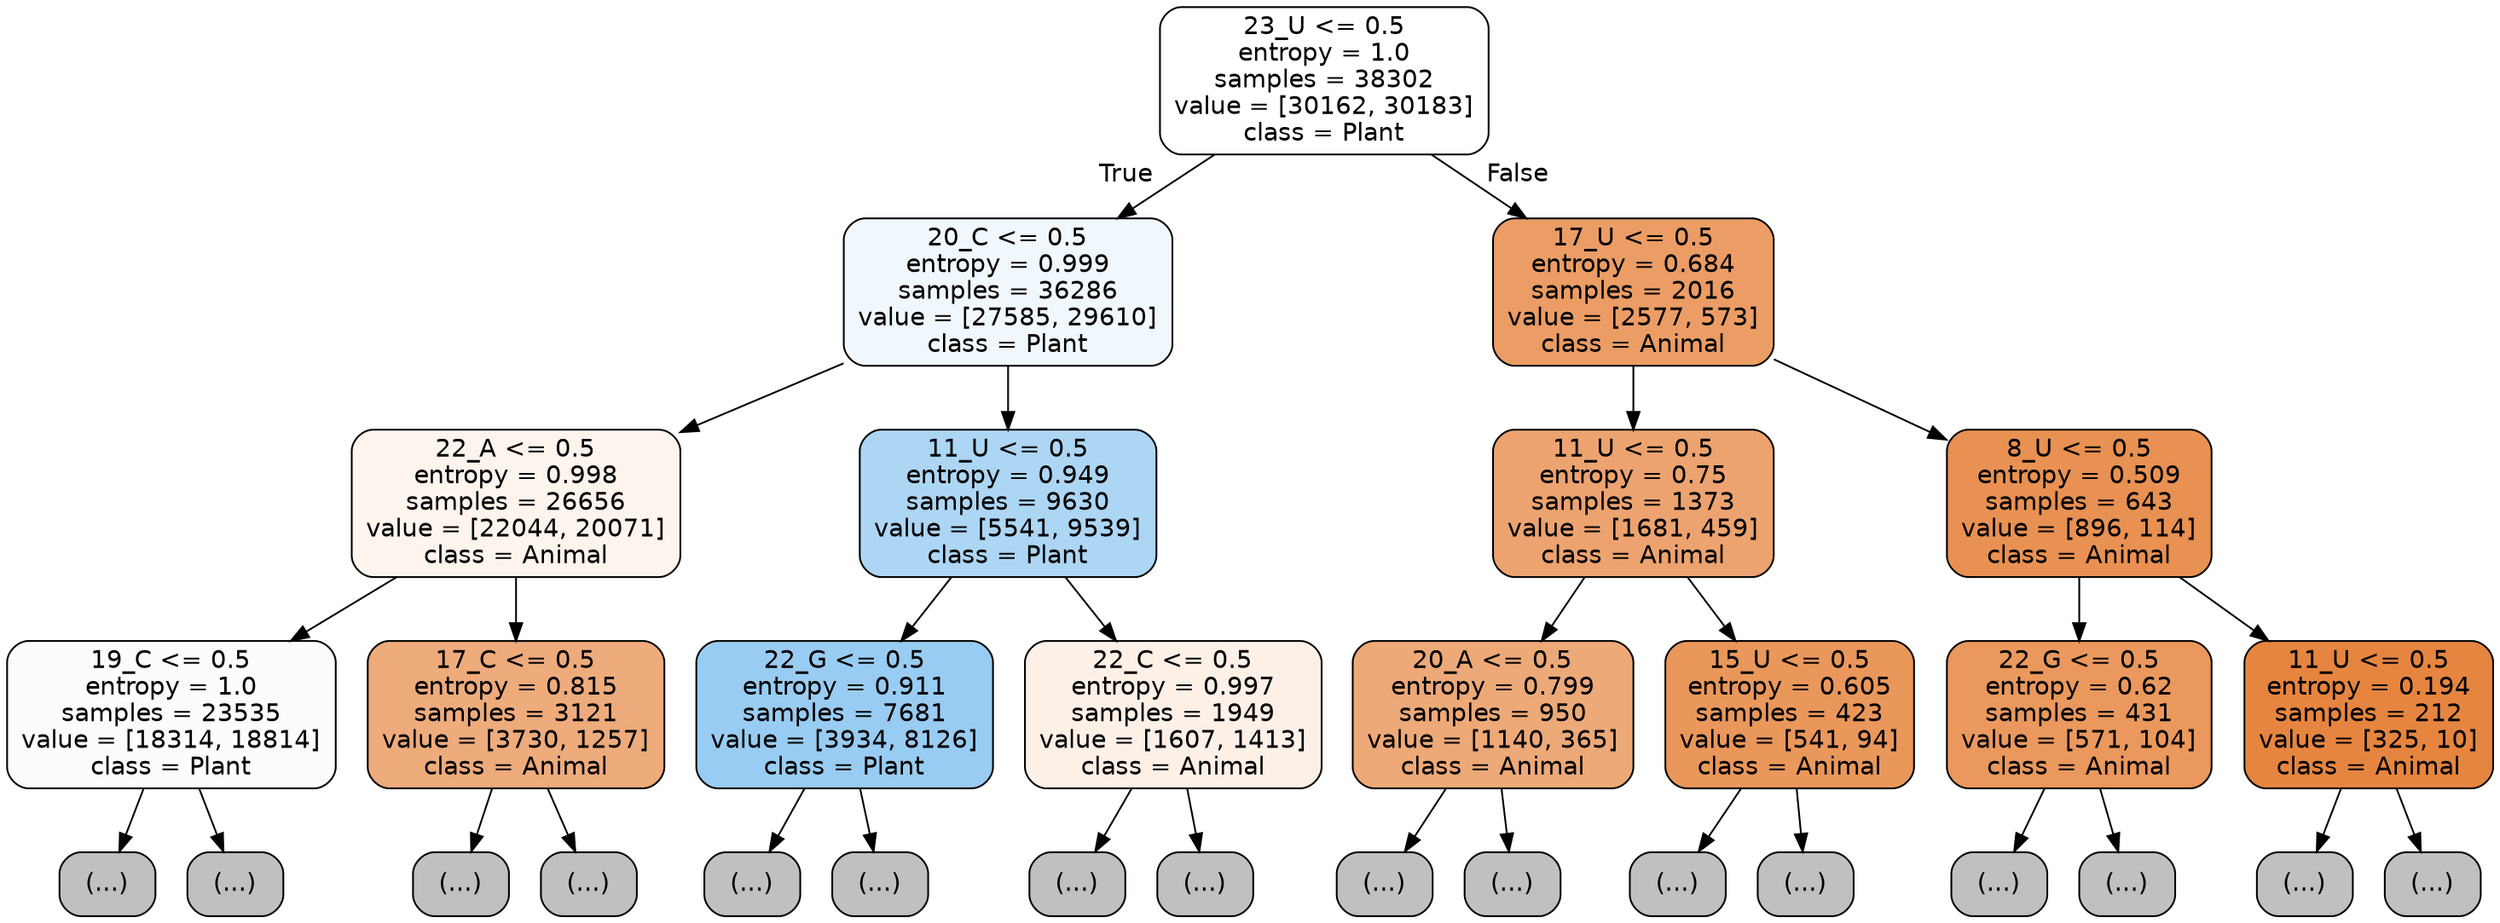 digraph Tree {
node [shape=box, style="filled, rounded", color="black", fontname="helvetica"] ;
edge [fontname="helvetica"] ;
0 [label="23_U <= 0.5\nentropy = 1.0\nsamples = 38302\nvalue = [30162, 30183]\nclass = Plant", fillcolor="#ffffff"] ;
1 [label="20_C <= 0.5\nentropy = 0.999\nsamples = 36286\nvalue = [27585, 29610]\nclass = Plant", fillcolor="#f1f8fd"] ;
0 -> 1 [labeldistance=2.5, labelangle=45, headlabel="True"] ;
2 [label="22_A <= 0.5\nentropy = 0.998\nsamples = 26656\nvalue = [22044, 20071]\nclass = Animal", fillcolor="#fdf4ed"] ;
1 -> 2 ;
3 [label="19_C <= 0.5\nentropy = 1.0\nsamples = 23535\nvalue = [18314, 18814]\nclass = Plant", fillcolor="#fafcfe"] ;
2 -> 3 ;
4 [label="(...)", fillcolor="#C0C0C0"] ;
3 -> 4 ;
8287 [label="(...)", fillcolor="#C0C0C0"] ;
3 -> 8287 ;
11076 [label="17_C <= 0.5\nentropy = 0.815\nsamples = 3121\nvalue = [3730, 1257]\nclass = Animal", fillcolor="#eeab7c"] ;
2 -> 11076 ;
11077 [label="(...)", fillcolor="#C0C0C0"] ;
11076 -> 11077 ;
12182 [label="(...)", fillcolor="#C0C0C0"] ;
11076 -> 12182 ;
12499 [label="11_U <= 0.5\nentropy = 0.949\nsamples = 9630\nvalue = [5541, 9539]\nclass = Plant", fillcolor="#acd6f4"] ;
1 -> 12499 ;
12500 [label="22_G <= 0.5\nentropy = 0.911\nsamples = 7681\nvalue = [3934, 8126]\nclass = Plant", fillcolor="#99ccf2"] ;
12499 -> 12500 ;
12501 [label="(...)", fillcolor="#C0C0C0"] ;
12500 -> 12501 ;
14984 [label="(...)", fillcolor="#C0C0C0"] ;
12500 -> 14984 ;
15347 [label="22_C <= 0.5\nentropy = 0.997\nsamples = 1949\nvalue = [1607, 1413]\nclass = Animal", fillcolor="#fcf0e7"] ;
12499 -> 15347 ;
15348 [label="(...)", fillcolor="#C0C0C0"] ;
15347 -> 15348 ;
16313 [label="(...)", fillcolor="#C0C0C0"] ;
15347 -> 16313 ;
16394 [label="17_U <= 0.5\nentropy = 0.684\nsamples = 2016\nvalue = [2577, 573]\nclass = Animal", fillcolor="#eb9d65"] ;
0 -> 16394 [labeldistance=2.5, labelangle=-45, headlabel="False"] ;
16395 [label="11_U <= 0.5\nentropy = 0.75\nsamples = 1373\nvalue = [1681, 459]\nclass = Animal", fillcolor="#eca36f"] ;
16394 -> 16395 ;
16396 [label="20_A <= 0.5\nentropy = 0.799\nsamples = 950\nvalue = [1140, 365]\nclass = Animal", fillcolor="#eda978"] ;
16395 -> 16396 ;
16397 [label="(...)", fillcolor="#C0C0C0"] ;
16396 -> 16397 ;
16710 [label="(...)", fillcolor="#C0C0C0"] ;
16396 -> 16710 ;
16811 [label="15_U <= 0.5\nentropy = 0.605\nsamples = 423\nvalue = [541, 94]\nclass = Animal", fillcolor="#ea975b"] ;
16395 -> 16811 ;
16812 [label="(...)", fillcolor="#C0C0C0"] ;
16811 -> 16812 ;
16919 [label="(...)", fillcolor="#C0C0C0"] ;
16811 -> 16919 ;
16966 [label="8_U <= 0.5\nentropy = 0.509\nsamples = 643\nvalue = [896, 114]\nclass = Animal", fillcolor="#e89152"] ;
16394 -> 16966 ;
16967 [label="22_G <= 0.5\nentropy = 0.62\nsamples = 431\nvalue = [571, 104]\nclass = Animal", fillcolor="#ea985d"] ;
16966 -> 16967 ;
16968 [label="(...)", fillcolor="#C0C0C0"] ;
16967 -> 16968 ;
17087 [label="(...)", fillcolor="#C0C0C0"] ;
16967 -> 17087 ;
17138 [label="11_U <= 0.5\nentropy = 0.194\nsamples = 212\nvalue = [325, 10]\nclass = Animal", fillcolor="#e6853f"] ;
16966 -> 17138 ;
17139 [label="(...)", fillcolor="#C0C0C0"] ;
17138 -> 17139 ;
17156 [label="(...)", fillcolor="#C0C0C0"] ;
17138 -> 17156 ;
}